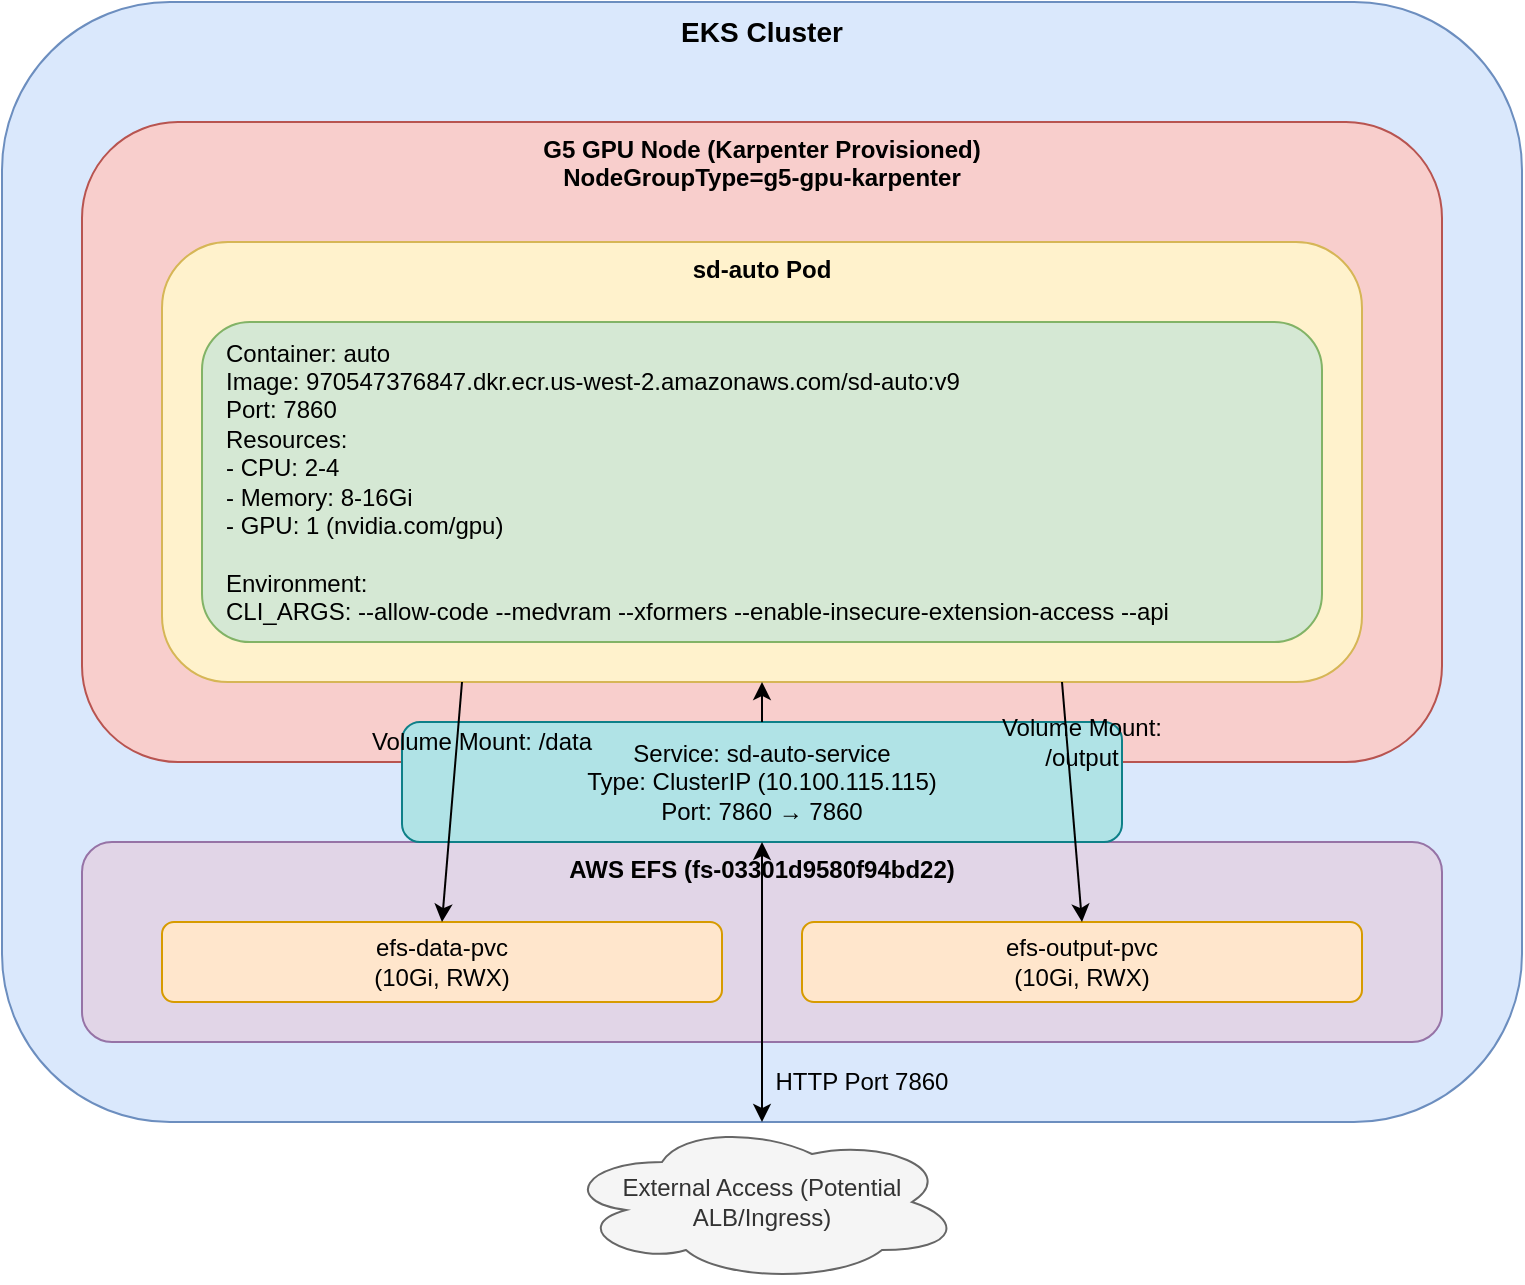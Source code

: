 <mxfile>
    <diagram id="stable-diffusion-architecture" name="Stable Diffusion Architecture">
        <mxGraphModel dx="1074" dy="749" grid="1" gridSize="10" guides="1" tooltips="1" connect="1" arrows="1" fold="1" page="1" pageScale="1" pageWidth="850" pageHeight="1100" math="0" shadow="0">
            <root>
                <mxCell id="0"/>
                <mxCell id="1" parent="0"/>
                
                <!-- EKS Cluster -->
                <mxCell id="2" value="EKS Cluster" style="rounded=1;whiteSpace=wrap;html=1;fillColor=#dae8fc;strokeColor=#6c8ebf;verticalAlign=top;fontStyle=1;fontSize=14;" vertex="1" parent="1">
                    <mxGeometry x="40" y="40" width="760" height="560" as="geometry"/>
                </mxCell>
                
                <!-- G5 GPU Node -->
                <mxCell id="3" value="G5 GPU Node (Karpenter Provisioned)&#xa;NodeGroupType=g5-gpu-karpenter" style="rounded=1;whiteSpace=wrap;html=1;fillColor=#f8cecc;strokeColor=#b85450;verticalAlign=top;fontStyle=1" vertex="1" parent="1">
                    <mxGeometry x="80" y="100" width="680" height="320" as="geometry"/>
                </mxCell>
                
                <!-- SD Auto Pod -->
                <mxCell id="4" value="sd-auto Pod" style="rounded=1;whiteSpace=wrap;html=1;fillColor=#fff2cc;strokeColor=#d6b656;verticalAlign=top;fontStyle=1" vertex="1" parent="1">
                    <mxGeometry x="120" y="160" width="600" height="220" as="geometry"/>
                </mxCell>
                
                <!-- Auto Container -->
                <mxCell id="5" value="Container: auto&#xa;Image: 970547376847.dkr.ecr.us-west-2.amazonaws.com/sd-auto:v9&#xa;Port: 7860&#xa;Resources:&#xa;- CPU: 2-4&#xa;- Memory: 8-16Gi&#xa;- GPU: 1 (nvidia.com/gpu)&#xa;&#xa;Environment:&#xa;CLI_ARGS: --allow-code --medvram --xformers --enable-insecure-extension-access --api" style="rounded=1;whiteSpace=wrap;html=1;fillColor=#d5e8d4;strokeColor=#82b366;align=left;spacingLeft=10;" vertex="1" parent="1">
                    <mxGeometry x="140" y="200" width="560" height="160" as="geometry"/>
                </mxCell>
                
                <!-- EFS Storage -->
                <mxCell id="6" value="AWS EFS (fs-03301d9580f94bd22)" style="rounded=1;whiteSpace=wrap;html=1;fillColor=#e1d5e7;strokeColor=#9673a6;verticalAlign=top;fontStyle=1" vertex="1" parent="1">
                    <mxGeometry x="80" y="460" width="680" height="100" as="geometry"/>
                </mxCell>
                
                <!-- EFS PVCs -->
                <mxCell id="7" value="efs-data-pvc&#xa;(10Gi, RWX)" style="rounded=1;whiteSpace=wrap;html=1;fillColor=#ffe6cc;strokeColor=#d79b00;" vertex="1" parent="1">
                    <mxGeometry x="120" y="500" width="280" height="40" as="geometry"/>
                </mxCell>
                
                <mxCell id="8" value="efs-output-pvc&#xa;(10Gi, RWX)" style="rounded=1;whiteSpace=wrap;html=1;fillColor=#ffe6cc;strokeColor=#d79b00;" vertex="1" parent="1">
                    <mxGeometry x="440" y="500" width="280" height="40" as="geometry"/>
                </mxCell>
                
                <!-- Service -->
                <mxCell id="9" value="Service: sd-auto-service&#xa;Type: ClusterIP (10.100.115.115)&#xa;Port: 7860 → 7860" style="rounded=1;whiteSpace=wrap;html=1;fillColor=#b0e3e6;strokeColor=#0e8088;" vertex="1" parent="1">
                    <mxGeometry x="240" y="400" width="360" height="60" as="geometry"/>
                </mxCell>
                
                <!-- Connections -->
                <mxCell id="10" value="" style="endArrow=classic;html=1;exitX=0.5;exitY=0;entryX=0.5;entryY=1;entryDx=0;entryDy=0;" edge="1" parent="1" source="9" target="4">
                    <mxGeometry width="50" height="50" relative="1" as="geometry">
                        <mxPoint x="400" y="410" as="sourcePoint"/>
                        <mxPoint x="450" y="360" as="targetPoint"/>
                    </mxGeometry>
                </mxCell>
                
                <mxCell id="11" value="" style="endArrow=classic;html=1;exitX=0.25;exitY=1;entryX=0.5;entryY=0;entryDx=0;entryDy=0;" edge="1" parent="1" source="4" target="7">
                    <mxGeometry width="50" height="50" relative="1" as="geometry">
                        <mxPoint x="400" y="410" as="sourcePoint"/>
                        <mxPoint x="450" y="360" as="targetPoint"/>
                    </mxGeometry>
                </mxCell>
                
                <mxCell id="12" value="" style="endArrow=classic;html=1;exitX=0.75;exitY=1;entryX=0.5;entryY=0;entryDx=0;entryDy=0;" edge="1" parent="1" source="4" target="8">
                    <mxGeometry width="50" height="50" relative="1" as="geometry">
                        <mxPoint x="400" y="410" as="sourcePoint"/>
                        <mxPoint x="450" y="360" as="targetPoint"/>
                    </mxGeometry>
                </mxCell>
                
                <mxCell id="13" value="Volume Mount: /data" style="text;html=1;strokeColor=none;fillColor=none;align=center;verticalAlign=middle;whiteSpace=wrap;rounded=0;" vertex="1" parent="1">
                    <mxGeometry x="220" y="400" width="120" height="20" as="geometry"/>
                </mxCell>
                
                <mxCell id="14" value="Volume Mount: /output" style="text;html=1;strokeColor=none;fillColor=none;align=center;verticalAlign=middle;whiteSpace=wrap;rounded=0;" vertex="1" parent="1">
                    <mxGeometry x="520" y="400" width="120" height="20" as="geometry"/>
                </mxCell>
                
                <!-- External Access -->
                <mxCell id="15" value="External Access (Potential ALB/Ingress)" style="ellipse;shape=cloud;whiteSpace=wrap;html=1;fillColor=#f5f5f5;strokeColor=#666666;fontColor=#333333;" vertex="1" parent="1">
                    <mxGeometry x="320" y="600" width="200" height="80" as="geometry"/>
                </mxCell>
                
                <mxCell id="16" value="" style="endArrow=classic;startArrow=classic;html=1;entryX=0.5;entryY=1;entryDx=0;entryDy=0;exitX=0.5;exitY=0;exitDx=0;exitDy=0;exitPerimeter=0;" edge="1" parent="1" source="15" target="9">
                    <mxGeometry width="50" height="50" relative="1" as="geometry">
                        <mxPoint x="400" y="410" as="sourcePoint"/>
                        <mxPoint x="450" y="360" as="targetPoint"/>
                    </mxGeometry>
                </mxCell>
                
                <mxCell id="17" value="HTTP Port 7860" style="text;html=1;strokeColor=none;fillColor=none;align=center;verticalAlign=middle;whiteSpace=wrap;rounded=0;" vertex="1" parent="1">
                    <mxGeometry x="420" y="570" width="100" height="20" as="geometry"/>
                </mxCell>
            </root>
        </mxGraphModel>
    </diagram>
</mxfile>
